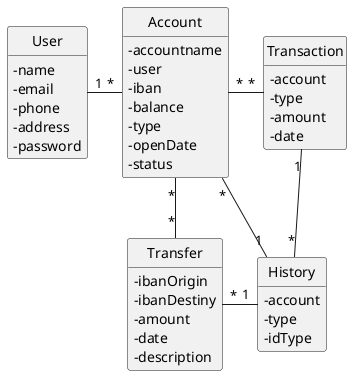 @startuml DomainModel
'https://plantuml.com/class-diagram
skinparam classAttributeIconSize 0
hide circle
hide methods

class User {
    - name
    - email 
    - phone
    - address
    - password
}

class Account {
    - accountname
    - user
    - iban
    - balance
    - type
    - openDate
    - status
}

class Transfer {
    - ibanOrigin
    - ibanDestiny
    - amount
    - date
    - description
}

class Transaction {
    - account
    - type
    - amount
    - date
}

class History {
    - account
    - type
    - idType
}

User "1"-"*" Account
Account "*"-"*" Transfer
Account "*"-"1" History
Transfer "*"-"1" History
Account "*"-"*" Transaction
Transaction "1"-d-"*" History

@enduml